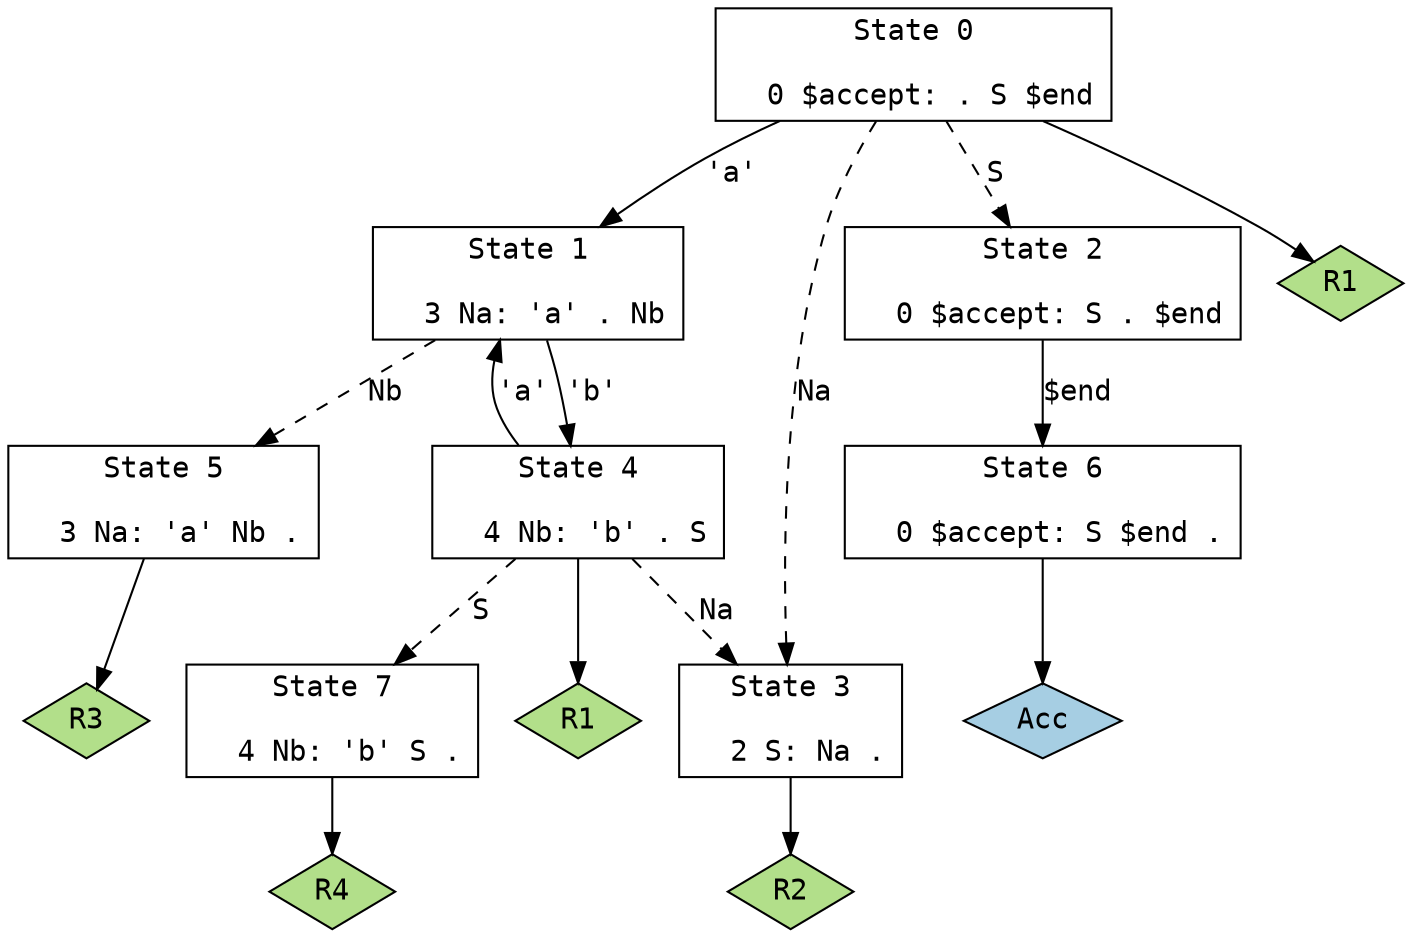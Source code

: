 // Generated by GNU Bison 3.0.4.
// Report bugs to <bug-bison@gnu.org>.
// Home page: <http://www.gnu.org/software/bison/>.

digraph "R1.y"
{
  node [fontname = courier, shape = box, colorscheme = paired6]
  edge [fontname = courier]

  0 [label="State 0\n\l  0 $accept: . S $end\l"]
  0 -> 1 [style=solid label="'a'"]
  0 -> 2 [style=dashed label="S"]
  0 -> 3 [style=dashed label="Na"]
  0 -> "0R1" [style=solid]
 "0R1" [label="R1", fillcolor=3, shape=diamond, style=filled]
  1 [label="State 1\n\l  3 Na: 'a' . Nb\l"]
  1 -> 4 [style=solid label="'b'"]
  1 -> 5 [style=dashed label="Nb"]
  2 [label="State 2\n\l  0 $accept: S . $end\l"]
  2 -> 6 [style=solid label="$end"]
  3 [label="State 3\n\l  2 S: Na .\l"]
  3 -> "3R2" [style=solid]
 "3R2" [label="R2", fillcolor=3, shape=diamond, style=filled]
  4 [label="State 4\n\l  4 Nb: 'b' . S\l"]
  4 -> 1 [style=solid label="'a'"]
  4 -> 7 [style=dashed label="S"]
  4 -> 3 [style=dashed label="Na"]
  4 -> "4R1" [style=solid]
 "4R1" [label="R1", fillcolor=3, shape=diamond, style=filled]
  5 [label="State 5\n\l  3 Na: 'a' Nb .\l"]
  5 -> "5R3" [style=solid]
 "5R3" [label="R3", fillcolor=3, shape=diamond, style=filled]
  6 [label="State 6\n\l  0 $accept: S $end .\l"]
  6 -> "6R0" [style=solid]
 "6R0" [label="Acc", fillcolor=1, shape=diamond, style=filled]
  7 [label="State 7\n\l  4 Nb: 'b' S .\l"]
  7 -> "7R4" [style=solid]
 "7R4" [label="R4", fillcolor=3, shape=diamond, style=filled]
}
